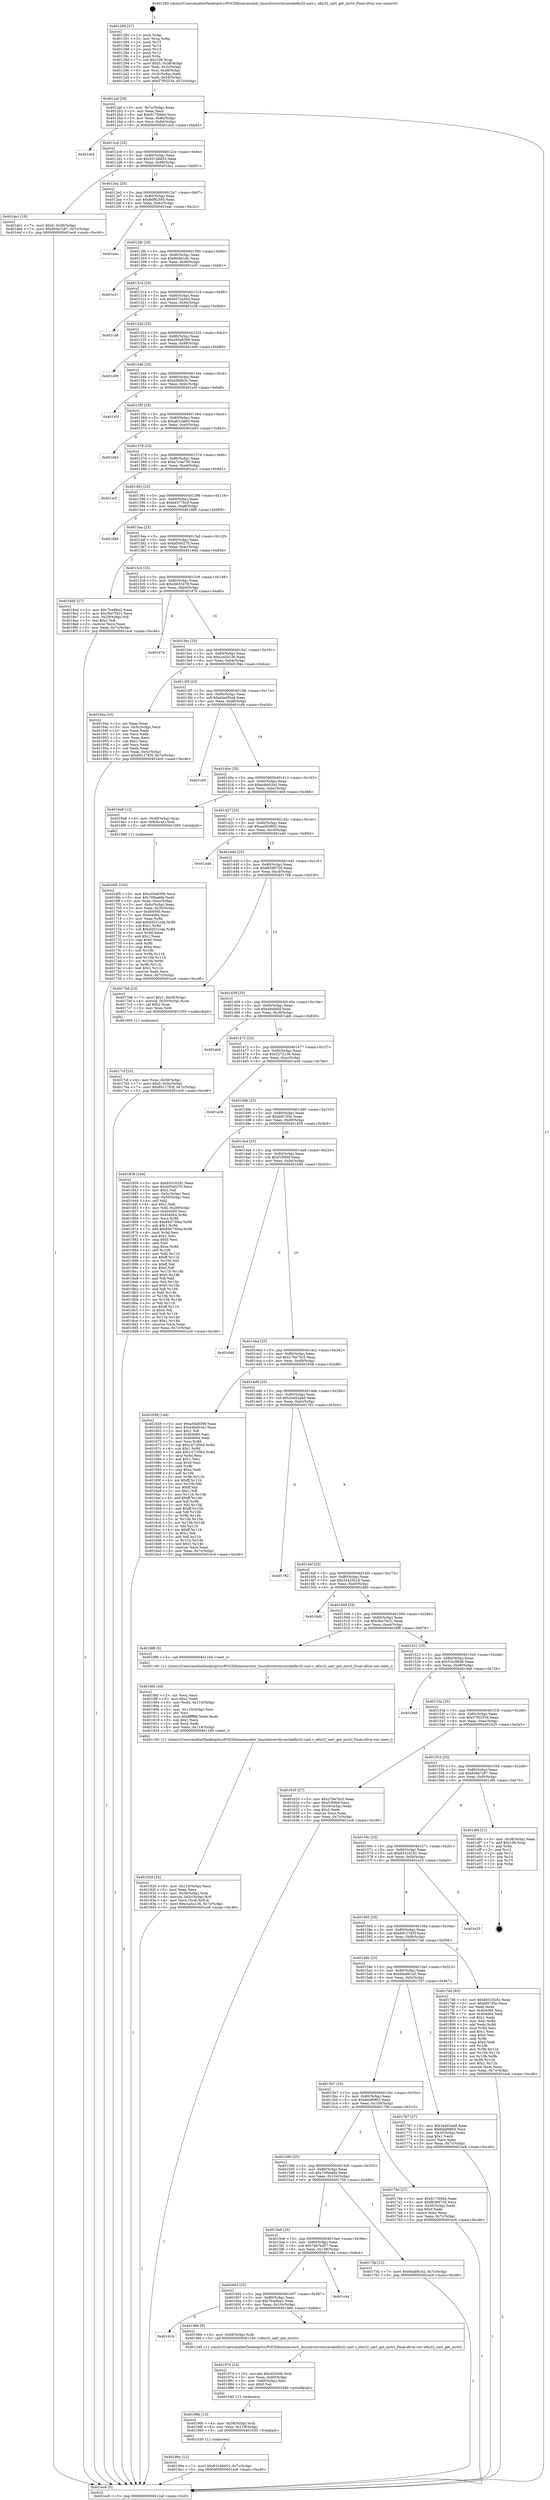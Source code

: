 digraph "0x401280" {
  label = "0x401280 (/mnt/c/Users/mathe/Desktop/tcc/POCII/binaries/extr_linuxdriversttyserialefm32-uart.c_efm32_uart_get_mctrl_Final-ollvm.out::main(0))"
  labelloc = "t"
  node[shape=record]

  Entry [label="",width=0.3,height=0.3,shape=circle,fillcolor=black,style=filled]
  "0x4012af" [label="{
     0x4012af [26]\l
     | [instrs]\l
     &nbsp;&nbsp;0x4012af \<+3\>: mov -0x7c(%rbp),%eax\l
     &nbsp;&nbsp;0x4012b2 \<+2\>: mov %eax,%ecx\l
     &nbsp;&nbsp;0x4012b4 \<+6\>: sub $0x8175f4b4,%ecx\l
     &nbsp;&nbsp;0x4012ba \<+3\>: mov %eax,-0x80(%rbp)\l
     &nbsp;&nbsp;0x4012bd \<+6\>: mov %ecx,-0x84(%rbp)\l
     &nbsp;&nbsp;0x4012c3 \<+6\>: je 0000000000401dc4 \<main+0xb44\>\l
  }"]
  "0x401dc4" [label="{
     0x401dc4\l
  }", style=dashed]
  "0x4012c9" [label="{
     0x4012c9 [25]\l
     | [instrs]\l
     &nbsp;&nbsp;0x4012c9 \<+5\>: jmp 00000000004012ce \<main+0x4e\>\l
     &nbsp;&nbsp;0x4012ce \<+3\>: mov -0x80(%rbp),%eax\l
     &nbsp;&nbsp;0x4012d1 \<+5\>: sub $0x83146d53,%eax\l
     &nbsp;&nbsp;0x4012d6 \<+6\>: mov %eax,-0x88(%rbp)\l
     &nbsp;&nbsp;0x4012dc \<+6\>: je 0000000000401de1 \<main+0xb61\>\l
  }"]
  Exit [label="",width=0.3,height=0.3,shape=circle,fillcolor=black,style=filled,peripheries=2]
  "0x401de1" [label="{
     0x401de1 [19]\l
     | [instrs]\l
     &nbsp;&nbsp;0x401de1 \<+7\>: movl $0x0,-0x38(%rbp)\l
     &nbsp;&nbsp;0x401de8 \<+7\>: movl $0x604e7c87,-0x7c(%rbp)\l
     &nbsp;&nbsp;0x401def \<+5\>: jmp 0000000000401ec6 \<main+0xc46\>\l
  }"]
  "0x4012e2" [label="{
     0x4012e2 [25]\l
     | [instrs]\l
     &nbsp;&nbsp;0x4012e2 \<+5\>: jmp 00000000004012e7 \<main+0x67\>\l
     &nbsp;&nbsp;0x4012e7 \<+3\>: mov -0x80(%rbp),%eax\l
     &nbsp;&nbsp;0x4012ea \<+5\>: sub $0x8ef92593,%eax\l
     &nbsp;&nbsp;0x4012ef \<+6\>: mov %eax,-0x8c(%rbp)\l
     &nbsp;&nbsp;0x4012f5 \<+6\>: je 0000000000401eac \<main+0xc2c\>\l
  }"]
  "0x40199a" [label="{
     0x40199a [12]\l
     | [instrs]\l
     &nbsp;&nbsp;0x40199a \<+7\>: movl $0x83146d53,-0x7c(%rbp)\l
     &nbsp;&nbsp;0x4019a1 \<+5\>: jmp 0000000000401ec6 \<main+0xc46\>\l
  }"]
  "0x401eac" [label="{
     0x401eac\l
  }", style=dashed]
  "0x4012fb" [label="{
     0x4012fb [25]\l
     | [instrs]\l
     &nbsp;&nbsp;0x4012fb \<+5\>: jmp 0000000000401300 \<main+0x80\>\l
     &nbsp;&nbsp;0x401300 \<+3\>: mov -0x80(%rbp),%eax\l
     &nbsp;&nbsp;0x401303 \<+5\>: sub $0x904d1efc,%eax\l
     &nbsp;&nbsp;0x401308 \<+6\>: mov %eax,-0x90(%rbp)\l
     &nbsp;&nbsp;0x40130e \<+6\>: je 0000000000401e31 \<main+0xbb1\>\l
  }"]
  "0x40198b" [label="{
     0x40198b [15]\l
     | [instrs]\l
     &nbsp;&nbsp;0x40198b \<+4\>: mov -0x58(%rbp),%rdi\l
     &nbsp;&nbsp;0x40198f \<+6\>: mov %eax,-0x118(%rbp)\l
     &nbsp;&nbsp;0x401995 \<+5\>: call 0000000000401030 \<free@plt\>\l
     | [calls]\l
     &nbsp;&nbsp;0x401030 \{1\} (unknown)\l
  }"]
  "0x401e31" [label="{
     0x401e31\l
  }", style=dashed]
  "0x401314" [label="{
     0x401314 [25]\l
     | [instrs]\l
     &nbsp;&nbsp;0x401314 \<+5\>: jmp 0000000000401319 \<main+0x99\>\l
     &nbsp;&nbsp;0x401319 \<+3\>: mov -0x80(%rbp),%eax\l
     &nbsp;&nbsp;0x40131c \<+5\>: sub $0x9372a56d,%eax\l
     &nbsp;&nbsp;0x401321 \<+6\>: mov %eax,-0x94(%rbp)\l
     &nbsp;&nbsp;0x401327 \<+6\>: je 0000000000401c38 \<main+0x9b8\>\l
  }"]
  "0x401974" [label="{
     0x401974 [23]\l
     | [instrs]\l
     &nbsp;&nbsp;0x401974 \<+10\>: movabs $0x4020d6,%rdi\l
     &nbsp;&nbsp;0x40197e \<+3\>: mov %eax,-0x60(%rbp)\l
     &nbsp;&nbsp;0x401981 \<+3\>: mov -0x60(%rbp),%esi\l
     &nbsp;&nbsp;0x401984 \<+2\>: mov $0x0,%al\l
     &nbsp;&nbsp;0x401986 \<+5\>: call 0000000000401040 \<printf@plt\>\l
     | [calls]\l
     &nbsp;&nbsp;0x401040 \{1\} (unknown)\l
  }"]
  "0x401c38" [label="{
     0x401c38\l
  }", style=dashed]
  "0x40132d" [label="{
     0x40132d [25]\l
     | [instrs]\l
     &nbsp;&nbsp;0x40132d \<+5\>: jmp 0000000000401332 \<main+0xb2\>\l
     &nbsp;&nbsp;0x401332 \<+3\>: mov -0x80(%rbp),%eax\l
     &nbsp;&nbsp;0x401335 \<+5\>: sub $0xa50a8398,%eax\l
     &nbsp;&nbsp;0x40133a \<+6\>: mov %eax,-0x98(%rbp)\l
     &nbsp;&nbsp;0x401340 \<+6\>: je 0000000000401e09 \<main+0xb89\>\l
  }"]
  "0x40161b" [label="{
     0x40161b\l
  }", style=dashed]
  "0x401e09" [label="{
     0x401e09\l
  }", style=dashed]
  "0x401346" [label="{
     0x401346 [25]\l
     | [instrs]\l
     &nbsp;&nbsp;0x401346 \<+5\>: jmp 000000000040134b \<main+0xcb\>\l
     &nbsp;&nbsp;0x40134b \<+3\>: mov -0x80(%rbp),%eax\l
     &nbsp;&nbsp;0x40134e \<+5\>: sub $0xa5fdfe3c,%eax\l
     &nbsp;&nbsp;0x401353 \<+6\>: mov %eax,-0x9c(%rbp)\l
     &nbsp;&nbsp;0x401359 \<+6\>: je 0000000000401e5f \<main+0xbdf\>\l
  }"]
  "0x40196b" [label="{
     0x40196b [9]\l
     | [instrs]\l
     &nbsp;&nbsp;0x40196b \<+4\>: mov -0x58(%rbp),%rdi\l
     &nbsp;&nbsp;0x40196f \<+5\>: call 0000000000401240 \<efm32_uart_get_mctrl\>\l
     | [calls]\l
     &nbsp;&nbsp;0x401240 \{1\} (/mnt/c/Users/mathe/Desktop/tcc/POCII/binaries/extr_linuxdriversttyserialefm32-uart.c_efm32_uart_get_mctrl_Final-ollvm.out::efm32_uart_get_mctrl)\l
  }"]
  "0x401e5f" [label="{
     0x401e5f\l
  }", style=dashed]
  "0x40135f" [label="{
     0x40135f [25]\l
     | [instrs]\l
     &nbsp;&nbsp;0x40135f \<+5\>: jmp 0000000000401364 \<main+0xe4\>\l
     &nbsp;&nbsp;0x401364 \<+3\>: mov -0x80(%rbp),%eax\l
     &nbsp;&nbsp;0x401367 \<+5\>: sub $0xa633afe9,%eax\l
     &nbsp;&nbsp;0x40136c \<+6\>: mov %eax,-0xa0(%rbp)\l
     &nbsp;&nbsp;0x401372 \<+6\>: je 0000000000401b63 \<main+0x8e3\>\l
  }"]
  "0x401602" [label="{
     0x401602 [25]\l
     | [instrs]\l
     &nbsp;&nbsp;0x401602 \<+5\>: jmp 0000000000401607 \<main+0x387\>\l
     &nbsp;&nbsp;0x401607 \<+3\>: mov -0x80(%rbp),%eax\l
     &nbsp;&nbsp;0x40160a \<+5\>: sub $0x7fce9ba2,%eax\l
     &nbsp;&nbsp;0x40160f \<+6\>: mov %eax,-0x10c(%rbp)\l
     &nbsp;&nbsp;0x401615 \<+6\>: je 000000000040196b \<main+0x6eb\>\l
  }"]
  "0x401b63" [label="{
     0x401b63\l
  }", style=dashed]
  "0x401378" [label="{
     0x401378 [25]\l
     | [instrs]\l
     &nbsp;&nbsp;0x401378 \<+5\>: jmp 000000000040137d \<main+0xfd\>\l
     &nbsp;&nbsp;0x40137d \<+3\>: mov -0x80(%rbp),%eax\l
     &nbsp;&nbsp;0x401380 \<+5\>: sub $0xa7e5a700,%eax\l
     &nbsp;&nbsp;0x401385 \<+6\>: mov %eax,-0xa4(%rbp)\l
     &nbsp;&nbsp;0x40138b \<+6\>: je 0000000000401ac2 \<main+0x842\>\l
  }"]
  "0x401c44" [label="{
     0x401c44\l
  }", style=dashed]
  "0x401ac2" [label="{
     0x401ac2\l
  }", style=dashed]
  "0x401391" [label="{
     0x401391 [25]\l
     | [instrs]\l
     &nbsp;&nbsp;0x401391 \<+5\>: jmp 0000000000401396 \<main+0x116\>\l
     &nbsp;&nbsp;0x401396 \<+3\>: mov -0x80(%rbp),%eax\l
     &nbsp;&nbsp;0x401399 \<+5\>: sub $0xb4377bc0,%eax\l
     &nbsp;&nbsp;0x40139e \<+6\>: mov %eax,-0xa8(%rbp)\l
     &nbsp;&nbsp;0x4013a4 \<+6\>: je 0000000000401d89 \<main+0xb09\>\l
  }"]
  "0x401929" [label="{
     0x401929 [33]\l
     | [instrs]\l
     &nbsp;&nbsp;0x401929 \<+6\>: mov -0x114(%rbp),%ecx\l
     &nbsp;&nbsp;0x40192f \<+3\>: imul %eax,%ecx\l
     &nbsp;&nbsp;0x401932 \<+4\>: mov -0x58(%rbp),%rdi\l
     &nbsp;&nbsp;0x401936 \<+4\>: movslq -0x5c(%rbp),%r8\l
     &nbsp;&nbsp;0x40193a \<+4\>: mov %ecx,(%rdi,%r8,4)\l
     &nbsp;&nbsp;0x40193e \<+7\>: movl $0xcca5a136,-0x7c(%rbp)\l
     &nbsp;&nbsp;0x401945 \<+5\>: jmp 0000000000401ec6 \<main+0xc46\>\l
  }"]
  "0x401d89" [label="{
     0x401d89\l
  }", style=dashed]
  "0x4013aa" [label="{
     0x4013aa [25]\l
     | [instrs]\l
     &nbsp;&nbsp;0x4013aa \<+5\>: jmp 00000000004013af \<main+0x12f\>\l
     &nbsp;&nbsp;0x4013af \<+3\>: mov -0x80(%rbp),%eax\l
     &nbsp;&nbsp;0x4013b2 \<+5\>: sub $0xbf540270,%eax\l
     &nbsp;&nbsp;0x4013b7 \<+6\>: mov %eax,-0xac(%rbp)\l
     &nbsp;&nbsp;0x4013bd \<+6\>: je 00000000004018dd \<main+0x65d\>\l
  }"]
  "0x4018fd" [label="{
     0x4018fd [44]\l
     | [instrs]\l
     &nbsp;&nbsp;0x4018fd \<+2\>: xor %ecx,%ecx\l
     &nbsp;&nbsp;0x4018ff \<+5\>: mov $0x2,%edx\l
     &nbsp;&nbsp;0x401904 \<+6\>: mov %edx,-0x110(%rbp)\l
     &nbsp;&nbsp;0x40190a \<+1\>: cltd\l
     &nbsp;&nbsp;0x40190b \<+6\>: mov -0x110(%rbp),%esi\l
     &nbsp;&nbsp;0x401911 \<+2\>: idiv %esi\l
     &nbsp;&nbsp;0x401913 \<+6\>: imul $0xfffffffe,%edx,%edx\l
     &nbsp;&nbsp;0x401919 \<+3\>: sub $0x1,%ecx\l
     &nbsp;&nbsp;0x40191c \<+2\>: sub %ecx,%edx\l
     &nbsp;&nbsp;0x40191e \<+6\>: mov %edx,-0x114(%rbp)\l
     &nbsp;&nbsp;0x401924 \<+5\>: call 0000000000401160 \<next_i\>\l
     | [calls]\l
     &nbsp;&nbsp;0x401160 \{1\} (/mnt/c/Users/mathe/Desktop/tcc/POCII/binaries/extr_linuxdriversttyserialefm32-uart.c_efm32_uart_get_mctrl_Final-ollvm.out::next_i)\l
  }"]
  "0x4018dd" [label="{
     0x4018dd [27]\l
     | [instrs]\l
     &nbsp;&nbsp;0x4018dd \<+5\>: mov $0x7fce9ba2,%eax\l
     &nbsp;&nbsp;0x4018e2 \<+5\>: mov $0x3be7f431,%ecx\l
     &nbsp;&nbsp;0x4018e7 \<+3\>: mov -0x29(%rbp),%dl\l
     &nbsp;&nbsp;0x4018ea \<+3\>: test $0x1,%dl\l
     &nbsp;&nbsp;0x4018ed \<+3\>: cmovne %ecx,%eax\l
     &nbsp;&nbsp;0x4018f0 \<+3\>: mov %eax,-0x7c(%rbp)\l
     &nbsp;&nbsp;0x4018f3 \<+5\>: jmp 0000000000401ec6 \<main+0xc46\>\l
  }"]
  "0x4013c3" [label="{
     0x4013c3 [25]\l
     | [instrs]\l
     &nbsp;&nbsp;0x4013c3 \<+5\>: jmp 00000000004013c8 \<main+0x148\>\l
     &nbsp;&nbsp;0x4013c8 \<+3\>: mov -0x80(%rbp),%eax\l
     &nbsp;&nbsp;0x4013cb \<+5\>: sub $0xcb633478,%eax\l
     &nbsp;&nbsp;0x4013d0 \<+6\>: mov %eax,-0xb0(%rbp)\l
     &nbsp;&nbsp;0x4013d6 \<+6\>: je 0000000000401d7d \<main+0xafd\>\l
  }"]
  "0x4017cf" [label="{
     0x4017cf [23]\l
     | [instrs]\l
     &nbsp;&nbsp;0x4017cf \<+4\>: mov %rax,-0x58(%rbp)\l
     &nbsp;&nbsp;0x4017d3 \<+7\>: movl $0x0,-0x5c(%rbp)\l
     &nbsp;&nbsp;0x4017da \<+7\>: movl $0x6911783f,-0x7c(%rbp)\l
     &nbsp;&nbsp;0x4017e1 \<+5\>: jmp 0000000000401ec6 \<main+0xc46\>\l
  }"]
  "0x401d7d" [label="{
     0x401d7d\l
  }", style=dashed]
  "0x4013dc" [label="{
     0x4013dc [25]\l
     | [instrs]\l
     &nbsp;&nbsp;0x4013dc \<+5\>: jmp 00000000004013e1 \<main+0x161\>\l
     &nbsp;&nbsp;0x4013e1 \<+3\>: mov -0x80(%rbp),%eax\l
     &nbsp;&nbsp;0x4013e4 \<+5\>: sub $0xcca5a136,%eax\l
     &nbsp;&nbsp;0x4013e9 \<+6\>: mov %eax,-0xb4(%rbp)\l
     &nbsp;&nbsp;0x4013ef \<+6\>: je 000000000040194a \<main+0x6ca\>\l
  }"]
  "0x4015e9" [label="{
     0x4015e9 [25]\l
     | [instrs]\l
     &nbsp;&nbsp;0x4015e9 \<+5\>: jmp 00000000004015ee \<main+0x36e\>\l
     &nbsp;&nbsp;0x4015ee \<+3\>: mov -0x80(%rbp),%eax\l
     &nbsp;&nbsp;0x4015f1 \<+5\>: sub $0x74b7ed57,%eax\l
     &nbsp;&nbsp;0x4015f6 \<+6\>: mov %eax,-0x108(%rbp)\l
     &nbsp;&nbsp;0x4015fc \<+6\>: je 0000000000401c44 \<main+0x9c4\>\l
  }"]
  "0x40194a" [label="{
     0x40194a [33]\l
     | [instrs]\l
     &nbsp;&nbsp;0x40194a \<+2\>: xor %eax,%eax\l
     &nbsp;&nbsp;0x40194c \<+3\>: mov -0x5c(%rbp),%ecx\l
     &nbsp;&nbsp;0x40194f \<+2\>: mov %eax,%edx\l
     &nbsp;&nbsp;0x401951 \<+2\>: sub %ecx,%edx\l
     &nbsp;&nbsp;0x401953 \<+2\>: mov %eax,%ecx\l
     &nbsp;&nbsp;0x401955 \<+3\>: sub $0x1,%ecx\l
     &nbsp;&nbsp;0x401958 \<+2\>: add %ecx,%edx\l
     &nbsp;&nbsp;0x40195a \<+2\>: sub %edx,%eax\l
     &nbsp;&nbsp;0x40195c \<+3\>: mov %eax,-0x5c(%rbp)\l
     &nbsp;&nbsp;0x40195f \<+7\>: movl $0x6911783f,-0x7c(%rbp)\l
     &nbsp;&nbsp;0x401966 \<+5\>: jmp 0000000000401ec6 \<main+0xc46\>\l
  }"]
  "0x4013f5" [label="{
     0x4013f5 [25]\l
     | [instrs]\l
     &nbsp;&nbsp;0x4013f5 \<+5\>: jmp 00000000004013fa \<main+0x17a\>\l
     &nbsp;&nbsp;0x4013fa \<+3\>: mov -0x80(%rbp),%eax\l
     &nbsp;&nbsp;0x4013fd \<+5\>: sub $0xd4e0f5a4,%eax\l
     &nbsp;&nbsp;0x401402 \<+6\>: mov %eax,-0xb8(%rbp)\l
     &nbsp;&nbsp;0x401408 \<+6\>: je 0000000000401cd4 \<main+0xa54\>\l
  }"]
  "0x40175b" [label="{
     0x40175b [12]\l
     | [instrs]\l
     &nbsp;&nbsp;0x40175b \<+7\>: movl $0x6ba881e2,-0x7c(%rbp)\l
     &nbsp;&nbsp;0x401762 \<+5\>: jmp 0000000000401ec6 \<main+0xc46\>\l
  }"]
  "0x401cd4" [label="{
     0x401cd4\l
  }", style=dashed]
  "0x40140e" [label="{
     0x40140e [25]\l
     | [instrs]\l
     &nbsp;&nbsp;0x40140e \<+5\>: jmp 0000000000401413 \<main+0x193\>\l
     &nbsp;&nbsp;0x401413 \<+3\>: mov -0x80(%rbp),%eax\l
     &nbsp;&nbsp;0x401416 \<+5\>: sub $0xe4bb03a1,%eax\l
     &nbsp;&nbsp;0x40141b \<+6\>: mov %eax,-0xbc(%rbp)\l
     &nbsp;&nbsp;0x401421 \<+6\>: je 00000000004016e8 \<main+0x468\>\l
  }"]
  "0x4015d0" [label="{
     0x4015d0 [25]\l
     | [instrs]\l
     &nbsp;&nbsp;0x4015d0 \<+5\>: jmp 00000000004015d5 \<main+0x355\>\l
     &nbsp;&nbsp;0x4015d5 \<+3\>: mov -0x80(%rbp),%eax\l
     &nbsp;&nbsp;0x4015d8 \<+5\>: sub $0x709aa6fa,%eax\l
     &nbsp;&nbsp;0x4015dd \<+6\>: mov %eax,-0x104(%rbp)\l
     &nbsp;&nbsp;0x4015e3 \<+6\>: je 000000000040175b \<main+0x4db\>\l
  }"]
  "0x4016e8" [label="{
     0x4016e8 [13]\l
     | [instrs]\l
     &nbsp;&nbsp;0x4016e8 \<+4\>: mov -0x48(%rbp),%rax\l
     &nbsp;&nbsp;0x4016ec \<+4\>: mov 0x8(%rax),%rdi\l
     &nbsp;&nbsp;0x4016f0 \<+5\>: call 0000000000401060 \<atoi@plt\>\l
     | [calls]\l
     &nbsp;&nbsp;0x401060 \{1\} (unknown)\l
  }"]
  "0x401427" [label="{
     0x401427 [25]\l
     | [instrs]\l
     &nbsp;&nbsp;0x401427 \<+5\>: jmp 000000000040142c \<main+0x1ac\>\l
     &nbsp;&nbsp;0x40142c \<+3\>: mov -0x80(%rbp),%eax\l
     &nbsp;&nbsp;0x40142f \<+5\>: sub $0xea920802,%eax\l
     &nbsp;&nbsp;0x401434 \<+6\>: mov %eax,-0xc0(%rbp)\l
     &nbsp;&nbsp;0x40143a \<+6\>: je 0000000000401add \<main+0x85d\>\l
  }"]
  "0x40179d" [label="{
     0x40179d [27]\l
     | [instrs]\l
     &nbsp;&nbsp;0x40179d \<+5\>: mov $0x8175f4b4,%eax\l
     &nbsp;&nbsp;0x4017a2 \<+5\>: mov $0xf6589726,%ecx\l
     &nbsp;&nbsp;0x4017a7 \<+3\>: mov -0x30(%rbp),%edx\l
     &nbsp;&nbsp;0x4017aa \<+3\>: cmp $0x0,%edx\l
     &nbsp;&nbsp;0x4017ad \<+3\>: cmove %ecx,%eax\l
     &nbsp;&nbsp;0x4017b0 \<+3\>: mov %eax,-0x7c(%rbp)\l
     &nbsp;&nbsp;0x4017b3 \<+5\>: jmp 0000000000401ec6 \<main+0xc46\>\l
  }"]
  "0x401add" [label="{
     0x401add\l
  }", style=dashed]
  "0x401440" [label="{
     0x401440 [25]\l
     | [instrs]\l
     &nbsp;&nbsp;0x401440 \<+5\>: jmp 0000000000401445 \<main+0x1c5\>\l
     &nbsp;&nbsp;0x401445 \<+3\>: mov -0x80(%rbp),%eax\l
     &nbsp;&nbsp;0x401448 \<+5\>: sub $0xf6589726,%eax\l
     &nbsp;&nbsp;0x40144d \<+6\>: mov %eax,-0xc4(%rbp)\l
     &nbsp;&nbsp;0x401453 \<+6\>: je 00000000004017b8 \<main+0x538\>\l
  }"]
  "0x4015b7" [label="{
     0x4015b7 [25]\l
     | [instrs]\l
     &nbsp;&nbsp;0x4015b7 \<+5\>: jmp 00000000004015bc \<main+0x33c\>\l
     &nbsp;&nbsp;0x4015bc \<+3\>: mov -0x80(%rbp),%eax\l
     &nbsp;&nbsp;0x4015bf \<+5\>: sub $0x6def68b5,%eax\l
     &nbsp;&nbsp;0x4015c4 \<+6\>: mov %eax,-0x100(%rbp)\l
     &nbsp;&nbsp;0x4015ca \<+6\>: je 000000000040179d \<main+0x51d\>\l
  }"]
  "0x4017b8" [label="{
     0x4017b8 [23]\l
     | [instrs]\l
     &nbsp;&nbsp;0x4017b8 \<+7\>: movl $0x1,-0x50(%rbp)\l
     &nbsp;&nbsp;0x4017bf \<+4\>: movslq -0x50(%rbp),%rax\l
     &nbsp;&nbsp;0x4017c3 \<+4\>: shl $0x2,%rax\l
     &nbsp;&nbsp;0x4017c7 \<+3\>: mov %rax,%rdi\l
     &nbsp;&nbsp;0x4017ca \<+5\>: call 0000000000401050 \<malloc@plt\>\l
     | [calls]\l
     &nbsp;&nbsp;0x401050 \{1\} (unknown)\l
  }"]
  "0x401459" [label="{
     0x401459 [25]\l
     | [instrs]\l
     &nbsp;&nbsp;0x401459 \<+5\>: jmp 000000000040145e \<main+0x1de\>\l
     &nbsp;&nbsp;0x40145e \<+3\>: mov -0x80(%rbp),%eax\l
     &nbsp;&nbsp;0x401461 \<+5\>: sub $0x49a9dbf,%eax\l
     &nbsp;&nbsp;0x401466 \<+6\>: mov %eax,-0xc8(%rbp)\l
     &nbsp;&nbsp;0x40146c \<+6\>: je 0000000000401ab6 \<main+0x836\>\l
  }"]
  "0x401767" [label="{
     0x401767 [27]\l
     | [instrs]\l
     &nbsp;&nbsp;0x401767 \<+5\>: mov $0x2e402add,%eax\l
     &nbsp;&nbsp;0x40176c \<+5\>: mov $0x6def68b5,%ecx\l
     &nbsp;&nbsp;0x401771 \<+3\>: mov -0x30(%rbp),%edx\l
     &nbsp;&nbsp;0x401774 \<+3\>: cmp $0x1,%edx\l
     &nbsp;&nbsp;0x401777 \<+3\>: cmovl %ecx,%eax\l
     &nbsp;&nbsp;0x40177a \<+3\>: mov %eax,-0x7c(%rbp)\l
     &nbsp;&nbsp;0x40177d \<+5\>: jmp 0000000000401ec6 \<main+0xc46\>\l
  }"]
  "0x401ab6" [label="{
     0x401ab6\l
  }", style=dashed]
  "0x401472" [label="{
     0x401472 [25]\l
     | [instrs]\l
     &nbsp;&nbsp;0x401472 \<+5\>: jmp 0000000000401477 \<main+0x1f7\>\l
     &nbsp;&nbsp;0x401477 \<+3\>: mov -0x80(%rbp),%eax\l
     &nbsp;&nbsp;0x40147a \<+5\>: sub $0x5272138,%eax\l
     &nbsp;&nbsp;0x40147f \<+6\>: mov %eax,-0xcc(%rbp)\l
     &nbsp;&nbsp;0x401485 \<+6\>: je 0000000000401a36 \<main+0x7b6\>\l
  }"]
  "0x40159e" [label="{
     0x40159e [25]\l
     | [instrs]\l
     &nbsp;&nbsp;0x40159e \<+5\>: jmp 00000000004015a3 \<main+0x323\>\l
     &nbsp;&nbsp;0x4015a3 \<+3\>: mov -0x80(%rbp),%eax\l
     &nbsp;&nbsp;0x4015a6 \<+5\>: sub $0x6ba881e2,%eax\l
     &nbsp;&nbsp;0x4015ab \<+6\>: mov %eax,-0xfc(%rbp)\l
     &nbsp;&nbsp;0x4015b1 \<+6\>: je 0000000000401767 \<main+0x4e7\>\l
  }"]
  "0x401a36" [label="{
     0x401a36\l
  }", style=dashed]
  "0x40148b" [label="{
     0x40148b [25]\l
     | [instrs]\l
     &nbsp;&nbsp;0x40148b \<+5\>: jmp 0000000000401490 \<main+0x210\>\l
     &nbsp;&nbsp;0x401490 \<+3\>: mov -0x80(%rbp),%eax\l
     &nbsp;&nbsp;0x401493 \<+5\>: sub $0xbf47d5e,%eax\l
     &nbsp;&nbsp;0x401498 \<+6\>: mov %eax,-0xd0(%rbp)\l
     &nbsp;&nbsp;0x40149e \<+6\>: je 0000000000401839 \<main+0x5b9\>\l
  }"]
  "0x4017e6" [label="{
     0x4017e6 [83]\l
     | [instrs]\l
     &nbsp;&nbsp;0x4017e6 \<+5\>: mov $0x65318181,%eax\l
     &nbsp;&nbsp;0x4017eb \<+5\>: mov $0xbf47d5e,%ecx\l
     &nbsp;&nbsp;0x4017f0 \<+2\>: xor %edx,%edx\l
     &nbsp;&nbsp;0x4017f2 \<+7\>: mov 0x404060,%esi\l
     &nbsp;&nbsp;0x4017f9 \<+7\>: mov 0x404064,%edi\l
     &nbsp;&nbsp;0x401800 \<+3\>: sub $0x1,%edx\l
     &nbsp;&nbsp;0x401803 \<+3\>: mov %esi,%r8d\l
     &nbsp;&nbsp;0x401806 \<+3\>: add %edx,%r8d\l
     &nbsp;&nbsp;0x401809 \<+4\>: imul %r8d,%esi\l
     &nbsp;&nbsp;0x40180d \<+3\>: and $0x1,%esi\l
     &nbsp;&nbsp;0x401810 \<+3\>: cmp $0x0,%esi\l
     &nbsp;&nbsp;0x401813 \<+4\>: sete %r9b\l
     &nbsp;&nbsp;0x401817 \<+3\>: cmp $0xa,%edi\l
     &nbsp;&nbsp;0x40181a \<+4\>: setl %r10b\l
     &nbsp;&nbsp;0x40181e \<+3\>: mov %r9b,%r11b\l
     &nbsp;&nbsp;0x401821 \<+3\>: and %r10b,%r11b\l
     &nbsp;&nbsp;0x401824 \<+3\>: xor %r10b,%r9b\l
     &nbsp;&nbsp;0x401827 \<+3\>: or %r9b,%r11b\l
     &nbsp;&nbsp;0x40182a \<+4\>: test $0x1,%r11b\l
     &nbsp;&nbsp;0x40182e \<+3\>: cmovne %ecx,%eax\l
     &nbsp;&nbsp;0x401831 \<+3\>: mov %eax,-0x7c(%rbp)\l
     &nbsp;&nbsp;0x401834 \<+5\>: jmp 0000000000401ec6 \<main+0xc46\>\l
  }"]
  "0x401839" [label="{
     0x401839 [164]\l
     | [instrs]\l
     &nbsp;&nbsp;0x401839 \<+5\>: mov $0x65318181,%eax\l
     &nbsp;&nbsp;0x40183e \<+5\>: mov $0xbf540270,%ecx\l
     &nbsp;&nbsp;0x401843 \<+2\>: mov $0x1,%dl\l
     &nbsp;&nbsp;0x401845 \<+3\>: mov -0x5c(%rbp),%esi\l
     &nbsp;&nbsp;0x401848 \<+3\>: cmp -0x50(%rbp),%esi\l
     &nbsp;&nbsp;0x40184b \<+4\>: setl %dil\l
     &nbsp;&nbsp;0x40184f \<+4\>: and $0x1,%dil\l
     &nbsp;&nbsp;0x401853 \<+4\>: mov %dil,-0x29(%rbp)\l
     &nbsp;&nbsp;0x401857 \<+7\>: mov 0x404060,%esi\l
     &nbsp;&nbsp;0x40185e \<+8\>: mov 0x404064,%r8d\l
     &nbsp;&nbsp;0x401866 \<+3\>: mov %esi,%r9d\l
     &nbsp;&nbsp;0x401869 \<+7\>: sub $0x844730ea,%r9d\l
     &nbsp;&nbsp;0x401870 \<+4\>: sub $0x1,%r9d\l
     &nbsp;&nbsp;0x401874 \<+7\>: add $0x844730ea,%r9d\l
     &nbsp;&nbsp;0x40187b \<+4\>: imul %r9d,%esi\l
     &nbsp;&nbsp;0x40187f \<+3\>: and $0x1,%esi\l
     &nbsp;&nbsp;0x401882 \<+3\>: cmp $0x0,%esi\l
     &nbsp;&nbsp;0x401885 \<+4\>: sete %dil\l
     &nbsp;&nbsp;0x401889 \<+4\>: cmp $0xa,%r8d\l
     &nbsp;&nbsp;0x40188d \<+4\>: setl %r10b\l
     &nbsp;&nbsp;0x401891 \<+3\>: mov %dil,%r11b\l
     &nbsp;&nbsp;0x401894 \<+4\>: xor $0xff,%r11b\l
     &nbsp;&nbsp;0x401898 \<+3\>: mov %r10b,%bl\l
     &nbsp;&nbsp;0x40189b \<+3\>: xor $0xff,%bl\l
     &nbsp;&nbsp;0x40189e \<+3\>: xor $0x0,%dl\l
     &nbsp;&nbsp;0x4018a1 \<+3\>: mov %r11b,%r14b\l
     &nbsp;&nbsp;0x4018a4 \<+4\>: and $0x0,%r14b\l
     &nbsp;&nbsp;0x4018a8 \<+3\>: and %dl,%dil\l
     &nbsp;&nbsp;0x4018ab \<+3\>: mov %bl,%r15b\l
     &nbsp;&nbsp;0x4018ae \<+4\>: and $0x0,%r15b\l
     &nbsp;&nbsp;0x4018b2 \<+3\>: and %dl,%r10b\l
     &nbsp;&nbsp;0x4018b5 \<+3\>: or %dil,%r14b\l
     &nbsp;&nbsp;0x4018b8 \<+3\>: or %r10b,%r15b\l
     &nbsp;&nbsp;0x4018bb \<+3\>: xor %r15b,%r14b\l
     &nbsp;&nbsp;0x4018be \<+3\>: or %bl,%r11b\l
     &nbsp;&nbsp;0x4018c1 \<+4\>: xor $0xff,%r11b\l
     &nbsp;&nbsp;0x4018c5 \<+3\>: or $0x0,%dl\l
     &nbsp;&nbsp;0x4018c8 \<+3\>: and %dl,%r11b\l
     &nbsp;&nbsp;0x4018cb \<+3\>: or %r11b,%r14b\l
     &nbsp;&nbsp;0x4018ce \<+4\>: test $0x1,%r14b\l
     &nbsp;&nbsp;0x4018d2 \<+3\>: cmovne %ecx,%eax\l
     &nbsp;&nbsp;0x4018d5 \<+3\>: mov %eax,-0x7c(%rbp)\l
     &nbsp;&nbsp;0x4018d8 \<+5\>: jmp 0000000000401ec6 \<main+0xc46\>\l
  }"]
  "0x4014a4" [label="{
     0x4014a4 [25]\l
     | [instrs]\l
     &nbsp;&nbsp;0x4014a4 \<+5\>: jmp 00000000004014a9 \<main+0x229\>\l
     &nbsp;&nbsp;0x4014a9 \<+3\>: mov -0x80(%rbp),%eax\l
     &nbsp;&nbsp;0x4014ac \<+5\>: sub $0xf1f06bf,%eax\l
     &nbsp;&nbsp;0x4014b1 \<+6\>: mov %eax,-0xd4(%rbp)\l
     &nbsp;&nbsp;0x4014b7 \<+6\>: je 0000000000401640 \<main+0x3c0\>\l
  }"]
  "0x401585" [label="{
     0x401585 [25]\l
     | [instrs]\l
     &nbsp;&nbsp;0x401585 \<+5\>: jmp 000000000040158a \<main+0x30a\>\l
     &nbsp;&nbsp;0x40158a \<+3\>: mov -0x80(%rbp),%eax\l
     &nbsp;&nbsp;0x40158d \<+5\>: sub $0x6911783f,%eax\l
     &nbsp;&nbsp;0x401592 \<+6\>: mov %eax,-0xf8(%rbp)\l
     &nbsp;&nbsp;0x401598 \<+6\>: je 00000000004017e6 \<main+0x566\>\l
  }"]
  "0x401640" [label="{
     0x401640\l
  }", style=dashed]
  "0x4014bd" [label="{
     0x4014bd [25]\l
     | [instrs]\l
     &nbsp;&nbsp;0x4014bd \<+5\>: jmp 00000000004014c2 \<main+0x242\>\l
     &nbsp;&nbsp;0x4014c2 \<+3\>: mov -0x80(%rbp),%eax\l
     &nbsp;&nbsp;0x4014c5 \<+5\>: sub $0x276e70c5,%eax\l
     &nbsp;&nbsp;0x4014ca \<+6\>: mov %eax,-0xd8(%rbp)\l
     &nbsp;&nbsp;0x4014d0 \<+6\>: je 0000000000401658 \<main+0x3d8\>\l
  }"]
  "0x401e25" [label="{
     0x401e25\l
  }", style=dashed]
  "0x401658" [label="{
     0x401658 [144]\l
     | [instrs]\l
     &nbsp;&nbsp;0x401658 \<+5\>: mov $0xa50a8398,%eax\l
     &nbsp;&nbsp;0x40165d \<+5\>: mov $0xe4bb03a1,%ecx\l
     &nbsp;&nbsp;0x401662 \<+2\>: mov $0x1,%dl\l
     &nbsp;&nbsp;0x401664 \<+7\>: mov 0x404060,%esi\l
     &nbsp;&nbsp;0x40166b \<+7\>: mov 0x404064,%edi\l
     &nbsp;&nbsp;0x401672 \<+3\>: mov %esi,%r8d\l
     &nbsp;&nbsp;0x401675 \<+7\>: sub $0x1471f3b4,%r8d\l
     &nbsp;&nbsp;0x40167c \<+4\>: sub $0x1,%r8d\l
     &nbsp;&nbsp;0x401680 \<+7\>: add $0x1471f3b4,%r8d\l
     &nbsp;&nbsp;0x401687 \<+4\>: imul %r8d,%esi\l
     &nbsp;&nbsp;0x40168b \<+3\>: and $0x1,%esi\l
     &nbsp;&nbsp;0x40168e \<+3\>: cmp $0x0,%esi\l
     &nbsp;&nbsp;0x401691 \<+4\>: sete %r9b\l
     &nbsp;&nbsp;0x401695 \<+3\>: cmp $0xa,%edi\l
     &nbsp;&nbsp;0x401698 \<+4\>: setl %r10b\l
     &nbsp;&nbsp;0x40169c \<+3\>: mov %r9b,%r11b\l
     &nbsp;&nbsp;0x40169f \<+4\>: xor $0xff,%r11b\l
     &nbsp;&nbsp;0x4016a3 \<+3\>: mov %r10b,%bl\l
     &nbsp;&nbsp;0x4016a6 \<+3\>: xor $0xff,%bl\l
     &nbsp;&nbsp;0x4016a9 \<+3\>: xor $0x1,%dl\l
     &nbsp;&nbsp;0x4016ac \<+3\>: mov %r11b,%r14b\l
     &nbsp;&nbsp;0x4016af \<+4\>: and $0xff,%r14b\l
     &nbsp;&nbsp;0x4016b3 \<+3\>: and %dl,%r9b\l
     &nbsp;&nbsp;0x4016b6 \<+3\>: mov %bl,%r15b\l
     &nbsp;&nbsp;0x4016b9 \<+4\>: and $0xff,%r15b\l
     &nbsp;&nbsp;0x4016bd \<+3\>: and %dl,%r10b\l
     &nbsp;&nbsp;0x4016c0 \<+3\>: or %r9b,%r14b\l
     &nbsp;&nbsp;0x4016c3 \<+3\>: or %r10b,%r15b\l
     &nbsp;&nbsp;0x4016c6 \<+3\>: xor %r15b,%r14b\l
     &nbsp;&nbsp;0x4016c9 \<+3\>: or %bl,%r11b\l
     &nbsp;&nbsp;0x4016cc \<+4\>: xor $0xff,%r11b\l
     &nbsp;&nbsp;0x4016d0 \<+3\>: or $0x1,%dl\l
     &nbsp;&nbsp;0x4016d3 \<+3\>: and %dl,%r11b\l
     &nbsp;&nbsp;0x4016d6 \<+3\>: or %r11b,%r14b\l
     &nbsp;&nbsp;0x4016d9 \<+4\>: test $0x1,%r14b\l
     &nbsp;&nbsp;0x4016dd \<+3\>: cmovne %ecx,%eax\l
     &nbsp;&nbsp;0x4016e0 \<+3\>: mov %eax,-0x7c(%rbp)\l
     &nbsp;&nbsp;0x4016e3 \<+5\>: jmp 0000000000401ec6 \<main+0xc46\>\l
  }"]
  "0x4014d6" [label="{
     0x4014d6 [25]\l
     | [instrs]\l
     &nbsp;&nbsp;0x4014d6 \<+5\>: jmp 00000000004014db \<main+0x25b\>\l
     &nbsp;&nbsp;0x4014db \<+3\>: mov -0x80(%rbp),%eax\l
     &nbsp;&nbsp;0x4014de \<+5\>: sub $0x2e402add,%eax\l
     &nbsp;&nbsp;0x4014e3 \<+6\>: mov %eax,-0xdc(%rbp)\l
     &nbsp;&nbsp;0x4014e9 \<+6\>: je 0000000000401782 \<main+0x502\>\l
  }"]
  "0x40156c" [label="{
     0x40156c [25]\l
     | [instrs]\l
     &nbsp;&nbsp;0x40156c \<+5\>: jmp 0000000000401571 \<main+0x2f1\>\l
     &nbsp;&nbsp;0x401571 \<+3\>: mov -0x80(%rbp),%eax\l
     &nbsp;&nbsp;0x401574 \<+5\>: sub $0x65318181,%eax\l
     &nbsp;&nbsp;0x401579 \<+6\>: mov %eax,-0xf4(%rbp)\l
     &nbsp;&nbsp;0x40157f \<+6\>: je 0000000000401e25 \<main+0xba5\>\l
  }"]
  "0x401782" [label="{
     0x401782\l
  }", style=dashed]
  "0x4014ef" [label="{
     0x4014ef [25]\l
     | [instrs]\l
     &nbsp;&nbsp;0x4014ef \<+5\>: jmp 00000000004014f4 \<main+0x274\>\l
     &nbsp;&nbsp;0x4014f4 \<+3\>: mov -0x80(%rbp),%eax\l
     &nbsp;&nbsp;0x4014f7 \<+5\>: sub $0x34425b18,%eax\l
     &nbsp;&nbsp;0x4014fc \<+6\>: mov %eax,-0xe0(%rbp)\l
     &nbsp;&nbsp;0x401502 \<+6\>: je 0000000000401dd0 \<main+0xb50\>\l
  }"]
  "0x401df4" [label="{
     0x401df4 [21]\l
     | [instrs]\l
     &nbsp;&nbsp;0x401df4 \<+3\>: mov -0x38(%rbp),%eax\l
     &nbsp;&nbsp;0x401df7 \<+7\>: add $0x108,%rsp\l
     &nbsp;&nbsp;0x401dfe \<+1\>: pop %rbx\l
     &nbsp;&nbsp;0x401dff \<+2\>: pop %r12\l
     &nbsp;&nbsp;0x401e01 \<+2\>: pop %r13\l
     &nbsp;&nbsp;0x401e03 \<+2\>: pop %r14\l
     &nbsp;&nbsp;0x401e05 \<+2\>: pop %r15\l
     &nbsp;&nbsp;0x401e07 \<+1\>: pop %rbp\l
     &nbsp;&nbsp;0x401e08 \<+1\>: ret\l
  }"]
  "0x401dd0" [label="{
     0x401dd0\l
  }", style=dashed]
  "0x401508" [label="{
     0x401508 [25]\l
     | [instrs]\l
     &nbsp;&nbsp;0x401508 \<+5\>: jmp 000000000040150d \<main+0x28d\>\l
     &nbsp;&nbsp;0x40150d \<+3\>: mov -0x80(%rbp),%eax\l
     &nbsp;&nbsp;0x401510 \<+5\>: sub $0x3be7f431,%eax\l
     &nbsp;&nbsp;0x401515 \<+6\>: mov %eax,-0xe4(%rbp)\l
     &nbsp;&nbsp;0x40151b \<+6\>: je 00000000004018f8 \<main+0x678\>\l
  }"]
  "0x4016f5" [label="{
     0x4016f5 [102]\l
     | [instrs]\l
     &nbsp;&nbsp;0x4016f5 \<+5\>: mov $0xa50a8398,%ecx\l
     &nbsp;&nbsp;0x4016fa \<+5\>: mov $0x709aa6fa,%edx\l
     &nbsp;&nbsp;0x4016ff \<+3\>: mov %eax,-0x4c(%rbp)\l
     &nbsp;&nbsp;0x401702 \<+3\>: mov -0x4c(%rbp),%eax\l
     &nbsp;&nbsp;0x401705 \<+3\>: mov %eax,-0x30(%rbp)\l
     &nbsp;&nbsp;0x401708 \<+7\>: mov 0x404060,%eax\l
     &nbsp;&nbsp;0x40170f \<+7\>: mov 0x404064,%esi\l
     &nbsp;&nbsp;0x401716 \<+3\>: mov %eax,%r8d\l
     &nbsp;&nbsp;0x401719 \<+7\>: add $0xd4521cda,%r8d\l
     &nbsp;&nbsp;0x401720 \<+4\>: sub $0x1,%r8d\l
     &nbsp;&nbsp;0x401724 \<+7\>: sub $0xd4521cda,%r8d\l
     &nbsp;&nbsp;0x40172b \<+4\>: imul %r8d,%eax\l
     &nbsp;&nbsp;0x40172f \<+3\>: and $0x1,%eax\l
     &nbsp;&nbsp;0x401732 \<+3\>: cmp $0x0,%eax\l
     &nbsp;&nbsp;0x401735 \<+4\>: sete %r9b\l
     &nbsp;&nbsp;0x401739 \<+3\>: cmp $0xa,%esi\l
     &nbsp;&nbsp;0x40173c \<+4\>: setl %r10b\l
     &nbsp;&nbsp;0x401740 \<+3\>: mov %r9b,%r11b\l
     &nbsp;&nbsp;0x401743 \<+3\>: and %r10b,%r11b\l
     &nbsp;&nbsp;0x401746 \<+3\>: xor %r10b,%r9b\l
     &nbsp;&nbsp;0x401749 \<+3\>: or %r9b,%r11b\l
     &nbsp;&nbsp;0x40174c \<+4\>: test $0x1,%r11b\l
     &nbsp;&nbsp;0x401750 \<+3\>: cmovne %edx,%ecx\l
     &nbsp;&nbsp;0x401753 \<+3\>: mov %ecx,-0x7c(%rbp)\l
     &nbsp;&nbsp;0x401756 \<+5\>: jmp 0000000000401ec6 \<main+0xc46\>\l
  }"]
  "0x4018f8" [label="{
     0x4018f8 [5]\l
     | [instrs]\l
     &nbsp;&nbsp;0x4018f8 \<+5\>: call 0000000000401160 \<next_i\>\l
     | [calls]\l
     &nbsp;&nbsp;0x401160 \{1\} (/mnt/c/Users/mathe/Desktop/tcc/POCII/binaries/extr_linuxdriversttyserialefm32-uart.c_efm32_uart_get_mctrl_Final-ollvm.out::next_i)\l
  }"]
  "0x401521" [label="{
     0x401521 [25]\l
     | [instrs]\l
     &nbsp;&nbsp;0x401521 \<+5\>: jmp 0000000000401526 \<main+0x2a6\>\l
     &nbsp;&nbsp;0x401526 \<+3\>: mov -0x80(%rbp),%eax\l
     &nbsp;&nbsp;0x401529 \<+5\>: sub $0x52e3f648,%eax\l
     &nbsp;&nbsp;0x40152e \<+6\>: mov %eax,-0xe8(%rbp)\l
     &nbsp;&nbsp;0x401534 \<+6\>: je 00000000004019a6 \<main+0x726\>\l
  }"]
  "0x401280" [label="{
     0x401280 [47]\l
     | [instrs]\l
     &nbsp;&nbsp;0x401280 \<+1\>: push %rbp\l
     &nbsp;&nbsp;0x401281 \<+3\>: mov %rsp,%rbp\l
     &nbsp;&nbsp;0x401284 \<+2\>: push %r15\l
     &nbsp;&nbsp;0x401286 \<+2\>: push %r14\l
     &nbsp;&nbsp;0x401288 \<+2\>: push %r13\l
     &nbsp;&nbsp;0x40128a \<+2\>: push %r12\l
     &nbsp;&nbsp;0x40128c \<+1\>: push %rbx\l
     &nbsp;&nbsp;0x40128d \<+7\>: sub $0x108,%rsp\l
     &nbsp;&nbsp;0x401294 \<+7\>: movl $0x0,-0x38(%rbp)\l
     &nbsp;&nbsp;0x40129b \<+3\>: mov %edi,-0x3c(%rbp)\l
     &nbsp;&nbsp;0x40129e \<+4\>: mov %rsi,-0x48(%rbp)\l
     &nbsp;&nbsp;0x4012a2 \<+3\>: mov -0x3c(%rbp),%edi\l
     &nbsp;&nbsp;0x4012a5 \<+3\>: mov %edi,-0x34(%rbp)\l
     &nbsp;&nbsp;0x4012a8 \<+7\>: movl $0x57f0253d,-0x7c(%rbp)\l
  }"]
  "0x4019a6" [label="{
     0x4019a6\l
  }", style=dashed]
  "0x40153a" [label="{
     0x40153a [25]\l
     | [instrs]\l
     &nbsp;&nbsp;0x40153a \<+5\>: jmp 000000000040153f \<main+0x2bf\>\l
     &nbsp;&nbsp;0x40153f \<+3\>: mov -0x80(%rbp),%eax\l
     &nbsp;&nbsp;0x401542 \<+5\>: sub $0x57f0253d,%eax\l
     &nbsp;&nbsp;0x401547 \<+6\>: mov %eax,-0xec(%rbp)\l
     &nbsp;&nbsp;0x40154d \<+6\>: je 0000000000401625 \<main+0x3a5\>\l
  }"]
  "0x401ec6" [label="{
     0x401ec6 [5]\l
     | [instrs]\l
     &nbsp;&nbsp;0x401ec6 \<+5\>: jmp 00000000004012af \<main+0x2f\>\l
  }"]
  "0x401625" [label="{
     0x401625 [27]\l
     | [instrs]\l
     &nbsp;&nbsp;0x401625 \<+5\>: mov $0x276e70c5,%eax\l
     &nbsp;&nbsp;0x40162a \<+5\>: mov $0xf1f06bf,%ecx\l
     &nbsp;&nbsp;0x40162f \<+3\>: mov -0x34(%rbp),%edx\l
     &nbsp;&nbsp;0x401632 \<+3\>: cmp $0x2,%edx\l
     &nbsp;&nbsp;0x401635 \<+3\>: cmovne %ecx,%eax\l
     &nbsp;&nbsp;0x401638 \<+3\>: mov %eax,-0x7c(%rbp)\l
     &nbsp;&nbsp;0x40163b \<+5\>: jmp 0000000000401ec6 \<main+0xc46\>\l
  }"]
  "0x401553" [label="{
     0x401553 [25]\l
     | [instrs]\l
     &nbsp;&nbsp;0x401553 \<+5\>: jmp 0000000000401558 \<main+0x2d8\>\l
     &nbsp;&nbsp;0x401558 \<+3\>: mov -0x80(%rbp),%eax\l
     &nbsp;&nbsp;0x40155b \<+5\>: sub $0x604e7c87,%eax\l
     &nbsp;&nbsp;0x401560 \<+6\>: mov %eax,-0xf0(%rbp)\l
     &nbsp;&nbsp;0x401566 \<+6\>: je 0000000000401df4 \<main+0xb74\>\l
  }"]
  Entry -> "0x401280" [label=" 1"]
  "0x4012af" -> "0x401dc4" [label=" 0"]
  "0x4012af" -> "0x4012c9" [label=" 18"]
  "0x401df4" -> Exit [label=" 1"]
  "0x4012c9" -> "0x401de1" [label=" 1"]
  "0x4012c9" -> "0x4012e2" [label=" 17"]
  "0x401de1" -> "0x401ec6" [label=" 1"]
  "0x4012e2" -> "0x401eac" [label=" 0"]
  "0x4012e2" -> "0x4012fb" [label=" 17"]
  "0x40199a" -> "0x401ec6" [label=" 1"]
  "0x4012fb" -> "0x401e31" [label=" 0"]
  "0x4012fb" -> "0x401314" [label=" 17"]
  "0x40198b" -> "0x40199a" [label=" 1"]
  "0x401314" -> "0x401c38" [label=" 0"]
  "0x401314" -> "0x40132d" [label=" 17"]
  "0x401974" -> "0x40198b" [label=" 1"]
  "0x40132d" -> "0x401e09" [label=" 0"]
  "0x40132d" -> "0x401346" [label=" 17"]
  "0x40196b" -> "0x401974" [label=" 1"]
  "0x401346" -> "0x401e5f" [label=" 0"]
  "0x401346" -> "0x40135f" [label=" 17"]
  "0x401602" -> "0x40161b" [label=" 0"]
  "0x40135f" -> "0x401b63" [label=" 0"]
  "0x40135f" -> "0x401378" [label=" 17"]
  "0x401602" -> "0x40196b" [label=" 1"]
  "0x401378" -> "0x401ac2" [label=" 0"]
  "0x401378" -> "0x401391" [label=" 17"]
  "0x4015e9" -> "0x401602" [label=" 1"]
  "0x401391" -> "0x401d89" [label=" 0"]
  "0x401391" -> "0x4013aa" [label=" 17"]
  "0x4015e9" -> "0x401c44" [label=" 0"]
  "0x4013aa" -> "0x4018dd" [label=" 2"]
  "0x4013aa" -> "0x4013c3" [label=" 15"]
  "0x40194a" -> "0x401ec6" [label=" 1"]
  "0x4013c3" -> "0x401d7d" [label=" 0"]
  "0x4013c3" -> "0x4013dc" [label=" 15"]
  "0x401929" -> "0x401ec6" [label=" 1"]
  "0x4013dc" -> "0x40194a" [label=" 1"]
  "0x4013dc" -> "0x4013f5" [label=" 14"]
  "0x4018fd" -> "0x401929" [label=" 1"]
  "0x4013f5" -> "0x401cd4" [label=" 0"]
  "0x4013f5" -> "0x40140e" [label=" 14"]
  "0x4018f8" -> "0x4018fd" [label=" 1"]
  "0x40140e" -> "0x4016e8" [label=" 1"]
  "0x40140e" -> "0x401427" [label=" 13"]
  "0x401839" -> "0x401ec6" [label=" 2"]
  "0x401427" -> "0x401add" [label=" 0"]
  "0x401427" -> "0x401440" [label=" 13"]
  "0x4017e6" -> "0x401ec6" [label=" 2"]
  "0x401440" -> "0x4017b8" [label=" 1"]
  "0x401440" -> "0x401459" [label=" 12"]
  "0x4017b8" -> "0x4017cf" [label=" 1"]
  "0x401459" -> "0x401ab6" [label=" 0"]
  "0x401459" -> "0x401472" [label=" 12"]
  "0x40179d" -> "0x401ec6" [label=" 1"]
  "0x401472" -> "0x401a36" [label=" 0"]
  "0x401472" -> "0x40148b" [label=" 12"]
  "0x40175b" -> "0x401ec6" [label=" 1"]
  "0x40148b" -> "0x401839" [label=" 2"]
  "0x40148b" -> "0x4014a4" [label=" 10"]
  "0x4015d0" -> "0x4015e9" [label=" 1"]
  "0x4014a4" -> "0x401640" [label=" 0"]
  "0x4014a4" -> "0x4014bd" [label=" 10"]
  "0x4018dd" -> "0x401ec6" [label=" 2"]
  "0x4014bd" -> "0x401658" [label=" 1"]
  "0x4014bd" -> "0x4014d6" [label=" 9"]
  "0x4015b7" -> "0x4015d0" [label=" 2"]
  "0x4014d6" -> "0x401782" [label=" 0"]
  "0x4014d6" -> "0x4014ef" [label=" 9"]
  "0x4017cf" -> "0x401ec6" [label=" 1"]
  "0x4014ef" -> "0x401dd0" [label=" 0"]
  "0x4014ef" -> "0x401508" [label=" 9"]
  "0x40159e" -> "0x4015b7" [label=" 3"]
  "0x401508" -> "0x4018f8" [label=" 1"]
  "0x401508" -> "0x401521" [label=" 8"]
  "0x401767" -> "0x401ec6" [label=" 1"]
  "0x401521" -> "0x4019a6" [label=" 0"]
  "0x401521" -> "0x40153a" [label=" 8"]
  "0x401585" -> "0x40159e" [label=" 4"]
  "0x40153a" -> "0x401625" [label=" 1"]
  "0x40153a" -> "0x401553" [label=" 7"]
  "0x401625" -> "0x401ec6" [label=" 1"]
  "0x401280" -> "0x4012af" [label=" 1"]
  "0x401ec6" -> "0x4012af" [label=" 17"]
  "0x401658" -> "0x401ec6" [label=" 1"]
  "0x4016e8" -> "0x4016f5" [label=" 1"]
  "0x4016f5" -> "0x401ec6" [label=" 1"]
  "0x40159e" -> "0x401767" [label=" 1"]
  "0x401553" -> "0x401df4" [label=" 1"]
  "0x401553" -> "0x40156c" [label=" 6"]
  "0x4015b7" -> "0x40179d" [label=" 1"]
  "0x40156c" -> "0x401e25" [label=" 0"]
  "0x40156c" -> "0x401585" [label=" 6"]
  "0x4015d0" -> "0x40175b" [label=" 1"]
  "0x401585" -> "0x4017e6" [label=" 2"]
}
